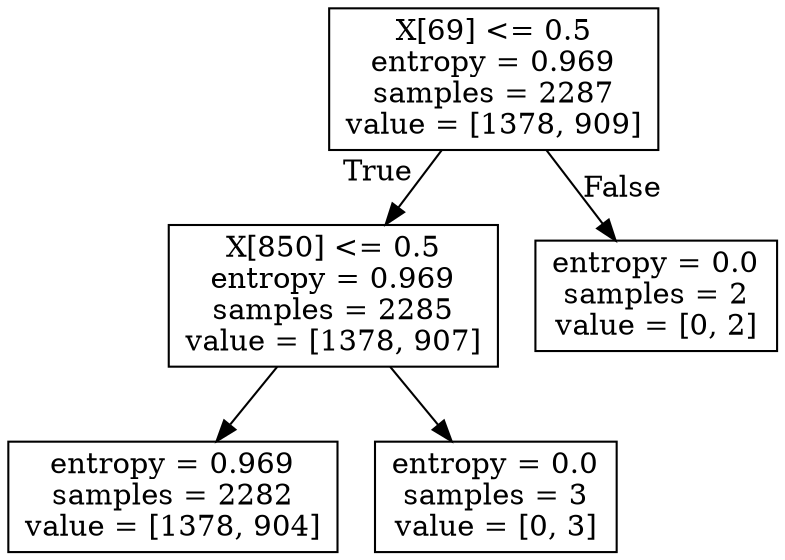 digraph Tree {
node [shape=box] ;
0 [label="X[69] <= 0.5\nentropy = 0.969\nsamples = 2287\nvalue = [1378, 909]"] ;
1 [label="X[850] <= 0.5\nentropy = 0.969\nsamples = 2285\nvalue = [1378, 907]"] ;
0 -> 1 [labeldistance=2.5, labelangle=45, headlabel="True"] ;
2 [label="entropy = 0.969\nsamples = 2282\nvalue = [1378, 904]"] ;
1 -> 2 ;
3 [label="entropy = 0.0\nsamples = 3\nvalue = [0, 3]"] ;
1 -> 3 ;
4 [label="entropy = 0.0\nsamples = 2\nvalue = [0, 2]"] ;
0 -> 4 [labeldistance=2.5, labelangle=-45, headlabel="False"] ;
}